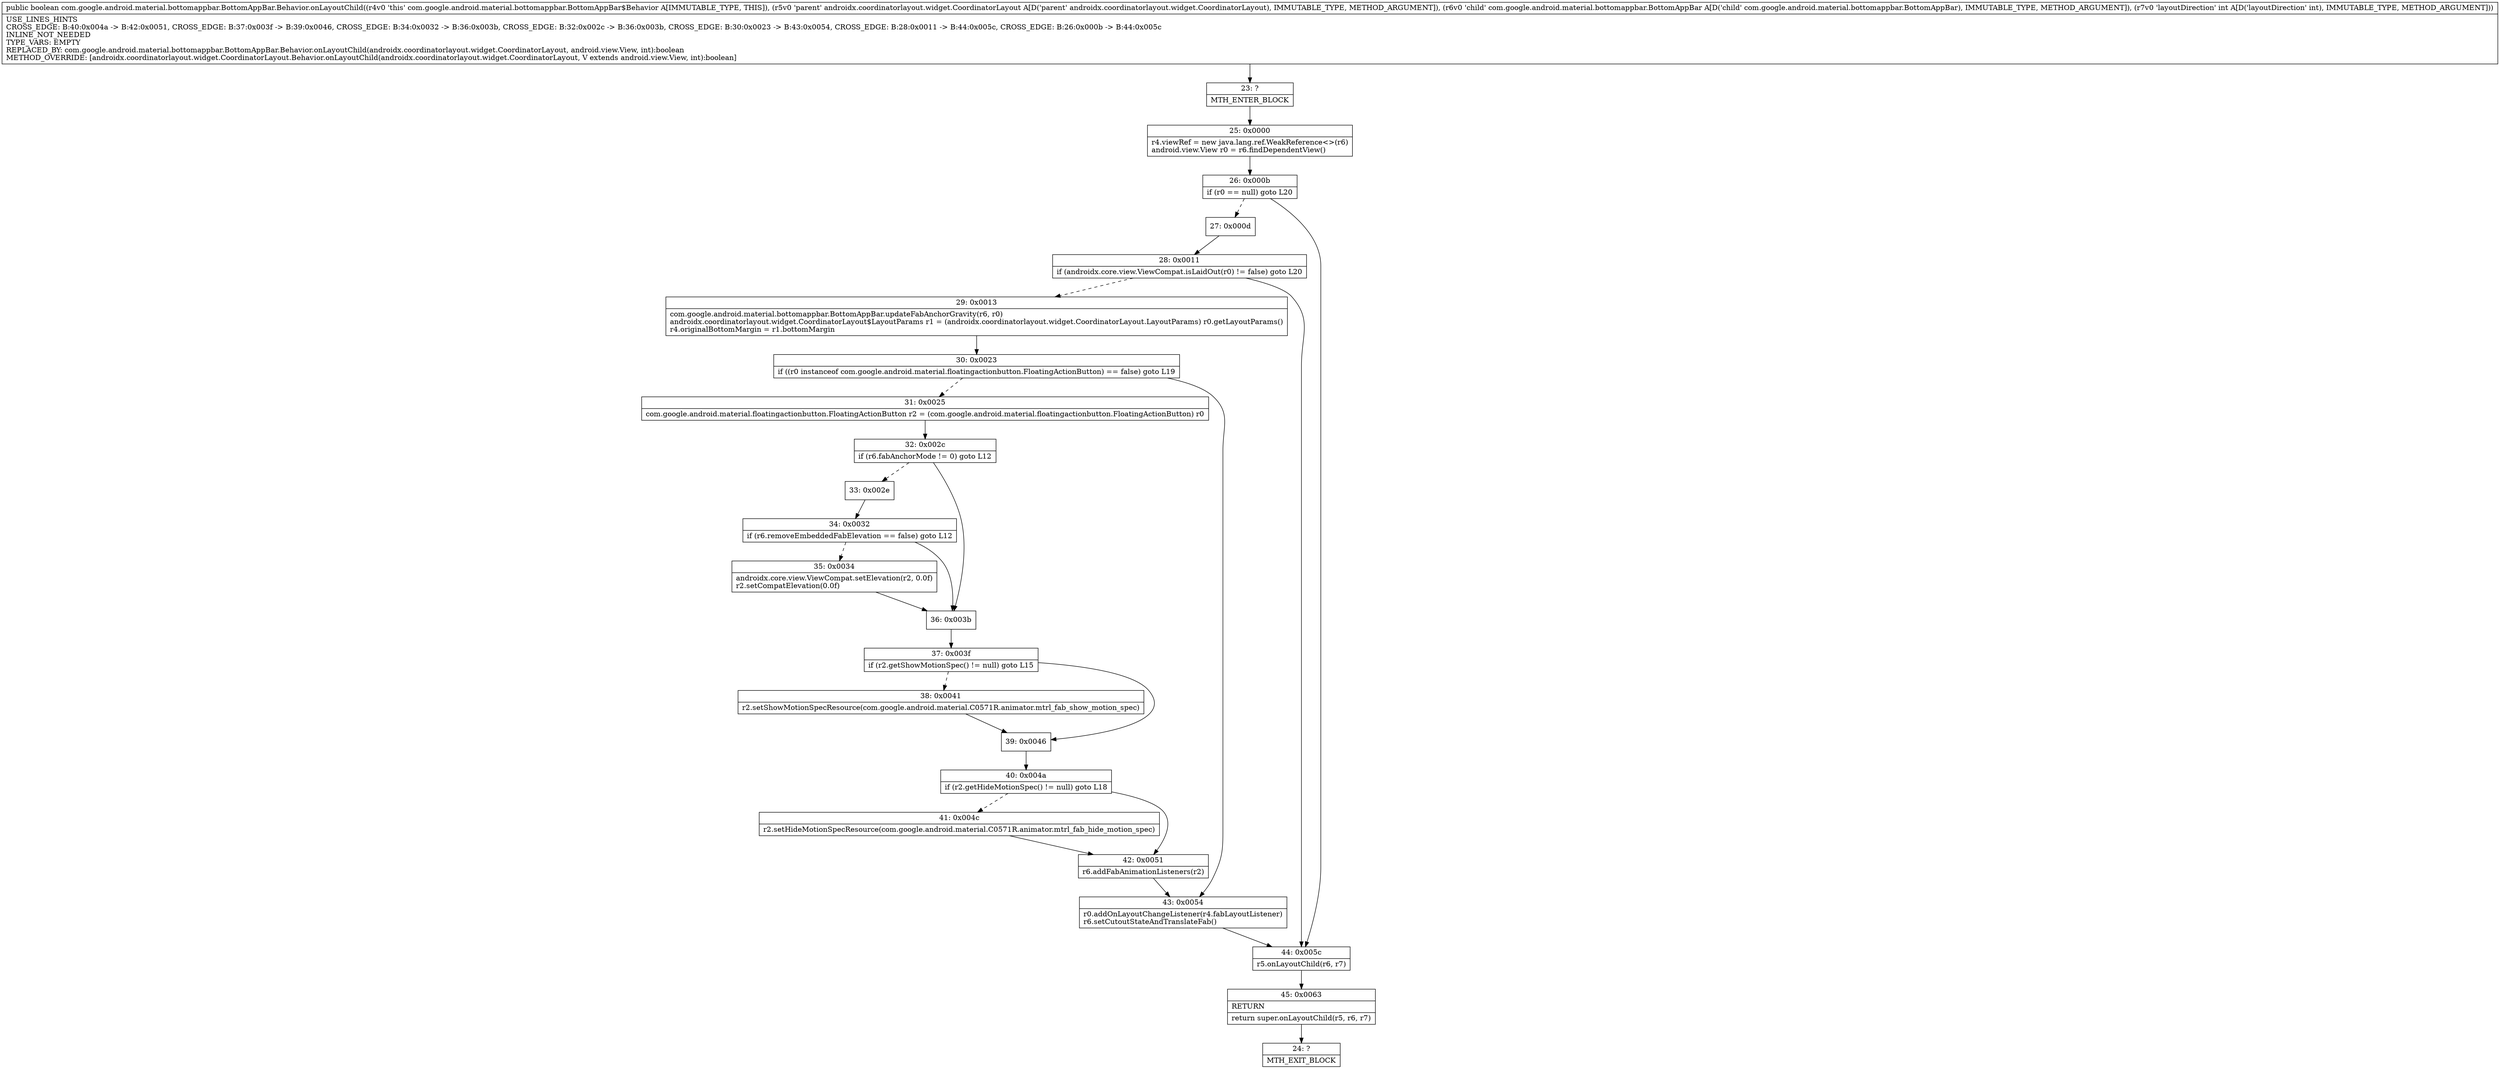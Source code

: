 digraph "CFG forcom.google.android.material.bottomappbar.BottomAppBar.Behavior.onLayoutChild(Landroidx\/coordinatorlayout\/widget\/CoordinatorLayout;Lcom\/google\/android\/material\/bottomappbar\/BottomAppBar;I)Z" {
Node_23 [shape=record,label="{23\:\ ?|MTH_ENTER_BLOCK\l}"];
Node_25 [shape=record,label="{25\:\ 0x0000|r4.viewRef = new java.lang.ref.WeakReference\<\>(r6)\landroid.view.View r0 = r6.findDependentView()\l}"];
Node_26 [shape=record,label="{26\:\ 0x000b|if (r0 == null) goto L20\l}"];
Node_27 [shape=record,label="{27\:\ 0x000d}"];
Node_28 [shape=record,label="{28\:\ 0x0011|if (androidx.core.view.ViewCompat.isLaidOut(r0) != false) goto L20\l}"];
Node_29 [shape=record,label="{29\:\ 0x0013|com.google.android.material.bottomappbar.BottomAppBar.updateFabAnchorGravity(r6, r0)\landroidx.coordinatorlayout.widget.CoordinatorLayout$LayoutParams r1 = (androidx.coordinatorlayout.widget.CoordinatorLayout.LayoutParams) r0.getLayoutParams()\lr4.originalBottomMargin = r1.bottomMargin\l}"];
Node_30 [shape=record,label="{30\:\ 0x0023|if ((r0 instanceof com.google.android.material.floatingactionbutton.FloatingActionButton) == false) goto L19\l}"];
Node_31 [shape=record,label="{31\:\ 0x0025|com.google.android.material.floatingactionbutton.FloatingActionButton r2 = (com.google.android.material.floatingactionbutton.FloatingActionButton) r0\l}"];
Node_32 [shape=record,label="{32\:\ 0x002c|if (r6.fabAnchorMode != 0) goto L12\l}"];
Node_33 [shape=record,label="{33\:\ 0x002e}"];
Node_34 [shape=record,label="{34\:\ 0x0032|if (r6.removeEmbeddedFabElevation == false) goto L12\l}"];
Node_35 [shape=record,label="{35\:\ 0x0034|androidx.core.view.ViewCompat.setElevation(r2, 0.0f)\lr2.setCompatElevation(0.0f)\l}"];
Node_36 [shape=record,label="{36\:\ 0x003b}"];
Node_37 [shape=record,label="{37\:\ 0x003f|if (r2.getShowMotionSpec() != null) goto L15\l}"];
Node_38 [shape=record,label="{38\:\ 0x0041|r2.setShowMotionSpecResource(com.google.android.material.C0571R.animator.mtrl_fab_show_motion_spec)\l}"];
Node_39 [shape=record,label="{39\:\ 0x0046}"];
Node_40 [shape=record,label="{40\:\ 0x004a|if (r2.getHideMotionSpec() != null) goto L18\l}"];
Node_41 [shape=record,label="{41\:\ 0x004c|r2.setHideMotionSpecResource(com.google.android.material.C0571R.animator.mtrl_fab_hide_motion_spec)\l}"];
Node_42 [shape=record,label="{42\:\ 0x0051|r6.addFabAnimationListeners(r2)\l}"];
Node_43 [shape=record,label="{43\:\ 0x0054|r0.addOnLayoutChangeListener(r4.fabLayoutListener)\lr6.setCutoutStateAndTranslateFab()\l}"];
Node_44 [shape=record,label="{44\:\ 0x005c|r5.onLayoutChild(r6, r7)\l}"];
Node_45 [shape=record,label="{45\:\ 0x0063|RETURN\l|return super.onLayoutChild(r5, r6, r7)\l}"];
Node_24 [shape=record,label="{24\:\ ?|MTH_EXIT_BLOCK\l}"];
MethodNode[shape=record,label="{public boolean com.google.android.material.bottomappbar.BottomAppBar.Behavior.onLayoutChild((r4v0 'this' com.google.android.material.bottomappbar.BottomAppBar$Behavior A[IMMUTABLE_TYPE, THIS]), (r5v0 'parent' androidx.coordinatorlayout.widget.CoordinatorLayout A[D('parent' androidx.coordinatorlayout.widget.CoordinatorLayout), IMMUTABLE_TYPE, METHOD_ARGUMENT]), (r6v0 'child' com.google.android.material.bottomappbar.BottomAppBar A[D('child' com.google.android.material.bottomappbar.BottomAppBar), IMMUTABLE_TYPE, METHOD_ARGUMENT]), (r7v0 'layoutDirection' int A[D('layoutDirection' int), IMMUTABLE_TYPE, METHOD_ARGUMENT]))  | USE_LINES_HINTS\lCROSS_EDGE: B:40:0x004a \-\> B:42:0x0051, CROSS_EDGE: B:37:0x003f \-\> B:39:0x0046, CROSS_EDGE: B:34:0x0032 \-\> B:36:0x003b, CROSS_EDGE: B:32:0x002c \-\> B:36:0x003b, CROSS_EDGE: B:30:0x0023 \-\> B:43:0x0054, CROSS_EDGE: B:28:0x0011 \-\> B:44:0x005c, CROSS_EDGE: B:26:0x000b \-\> B:44:0x005c\lINLINE_NOT_NEEDED\lTYPE_VARS: EMPTY\lREPLACED_BY: com.google.android.material.bottomappbar.BottomAppBar.Behavior.onLayoutChild(androidx.coordinatorlayout.widget.CoordinatorLayout, android.view.View, int):boolean\lMETHOD_OVERRIDE: [androidx.coordinatorlayout.widget.CoordinatorLayout.Behavior.onLayoutChild(androidx.coordinatorlayout.widget.CoordinatorLayout, V extends android.view.View, int):boolean]\l}"];
MethodNode -> Node_23;Node_23 -> Node_25;
Node_25 -> Node_26;
Node_26 -> Node_27[style=dashed];
Node_26 -> Node_44;
Node_27 -> Node_28;
Node_28 -> Node_29[style=dashed];
Node_28 -> Node_44;
Node_29 -> Node_30;
Node_30 -> Node_31[style=dashed];
Node_30 -> Node_43;
Node_31 -> Node_32;
Node_32 -> Node_33[style=dashed];
Node_32 -> Node_36;
Node_33 -> Node_34;
Node_34 -> Node_35[style=dashed];
Node_34 -> Node_36;
Node_35 -> Node_36;
Node_36 -> Node_37;
Node_37 -> Node_38[style=dashed];
Node_37 -> Node_39;
Node_38 -> Node_39;
Node_39 -> Node_40;
Node_40 -> Node_41[style=dashed];
Node_40 -> Node_42;
Node_41 -> Node_42;
Node_42 -> Node_43;
Node_43 -> Node_44;
Node_44 -> Node_45;
Node_45 -> Node_24;
}

